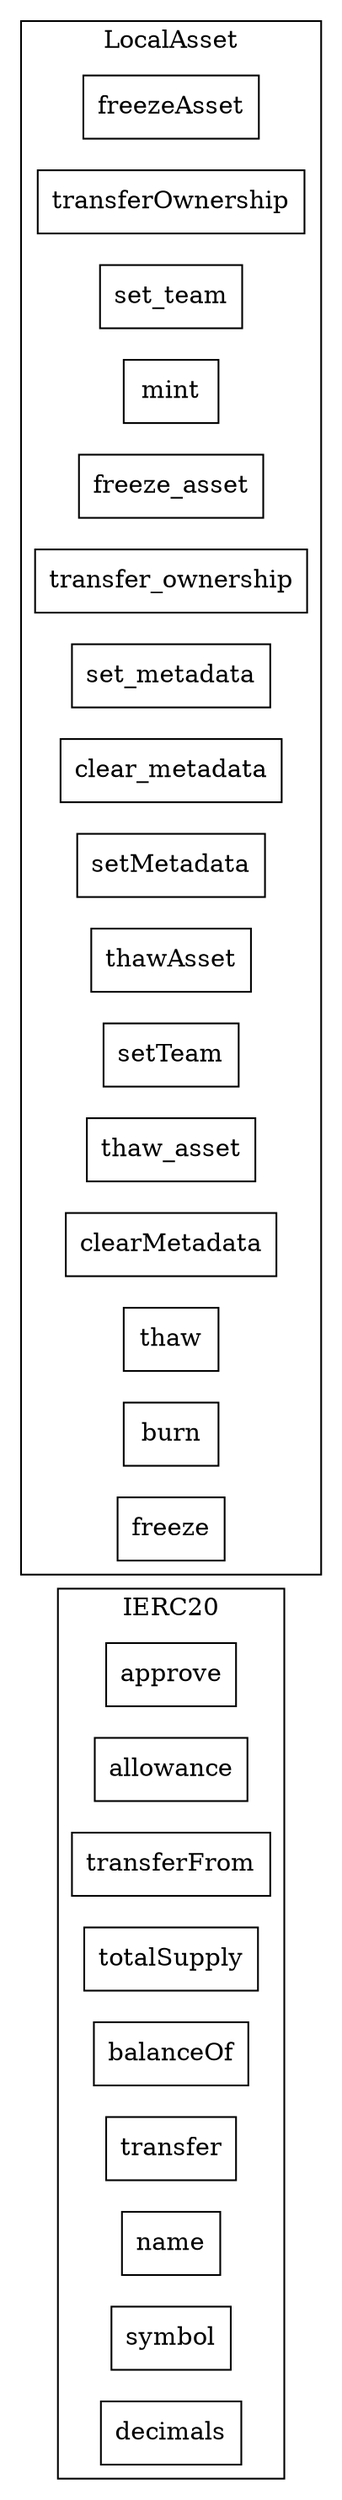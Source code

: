 strict digraph {
rankdir="LR"
node [shape=box]
subgraph cluster_84_IERC20 {
label = "IERC20"
"84_approve" [label="approve"]
"84_allowance" [label="allowance"]
"84_transferFrom" [label="transferFrom"]
"84_totalSupply" [label="totalSupply"]
"84_balanceOf" [label="balanceOf"]
"84_transfer" [label="transfer"]
"84_name" [label="name"]
"84_symbol" [label="symbol"]
"84_decimals" [label="decimals"]
}subgraph cluster_222_LocalAsset {
label = "LocalAsset"
"222_freezeAsset" [label="freezeAsset"]
"222_transferOwnership" [label="transferOwnership"]
"222_set_team" [label="set_team"]
"222_mint" [label="mint"]
"222_freeze_asset" [label="freeze_asset"]
"222_transfer_ownership" [label="transfer_ownership"]
"222_set_metadata" [label="set_metadata"]
"222_clear_metadata" [label="clear_metadata"]
"222_setMetadata" [label="setMetadata"]
"222_thawAsset" [label="thawAsset"]
"222_setTeam" [label="setTeam"]
"222_thaw_asset" [label="thaw_asset"]
"222_clearMetadata" [label="clearMetadata"]
"222_thaw" [label="thaw"]
"222_burn" [label="burn"]
"222_freeze" [label="freeze"]
}subgraph cluster_solidity {
label = "[Solidity]"
}
}